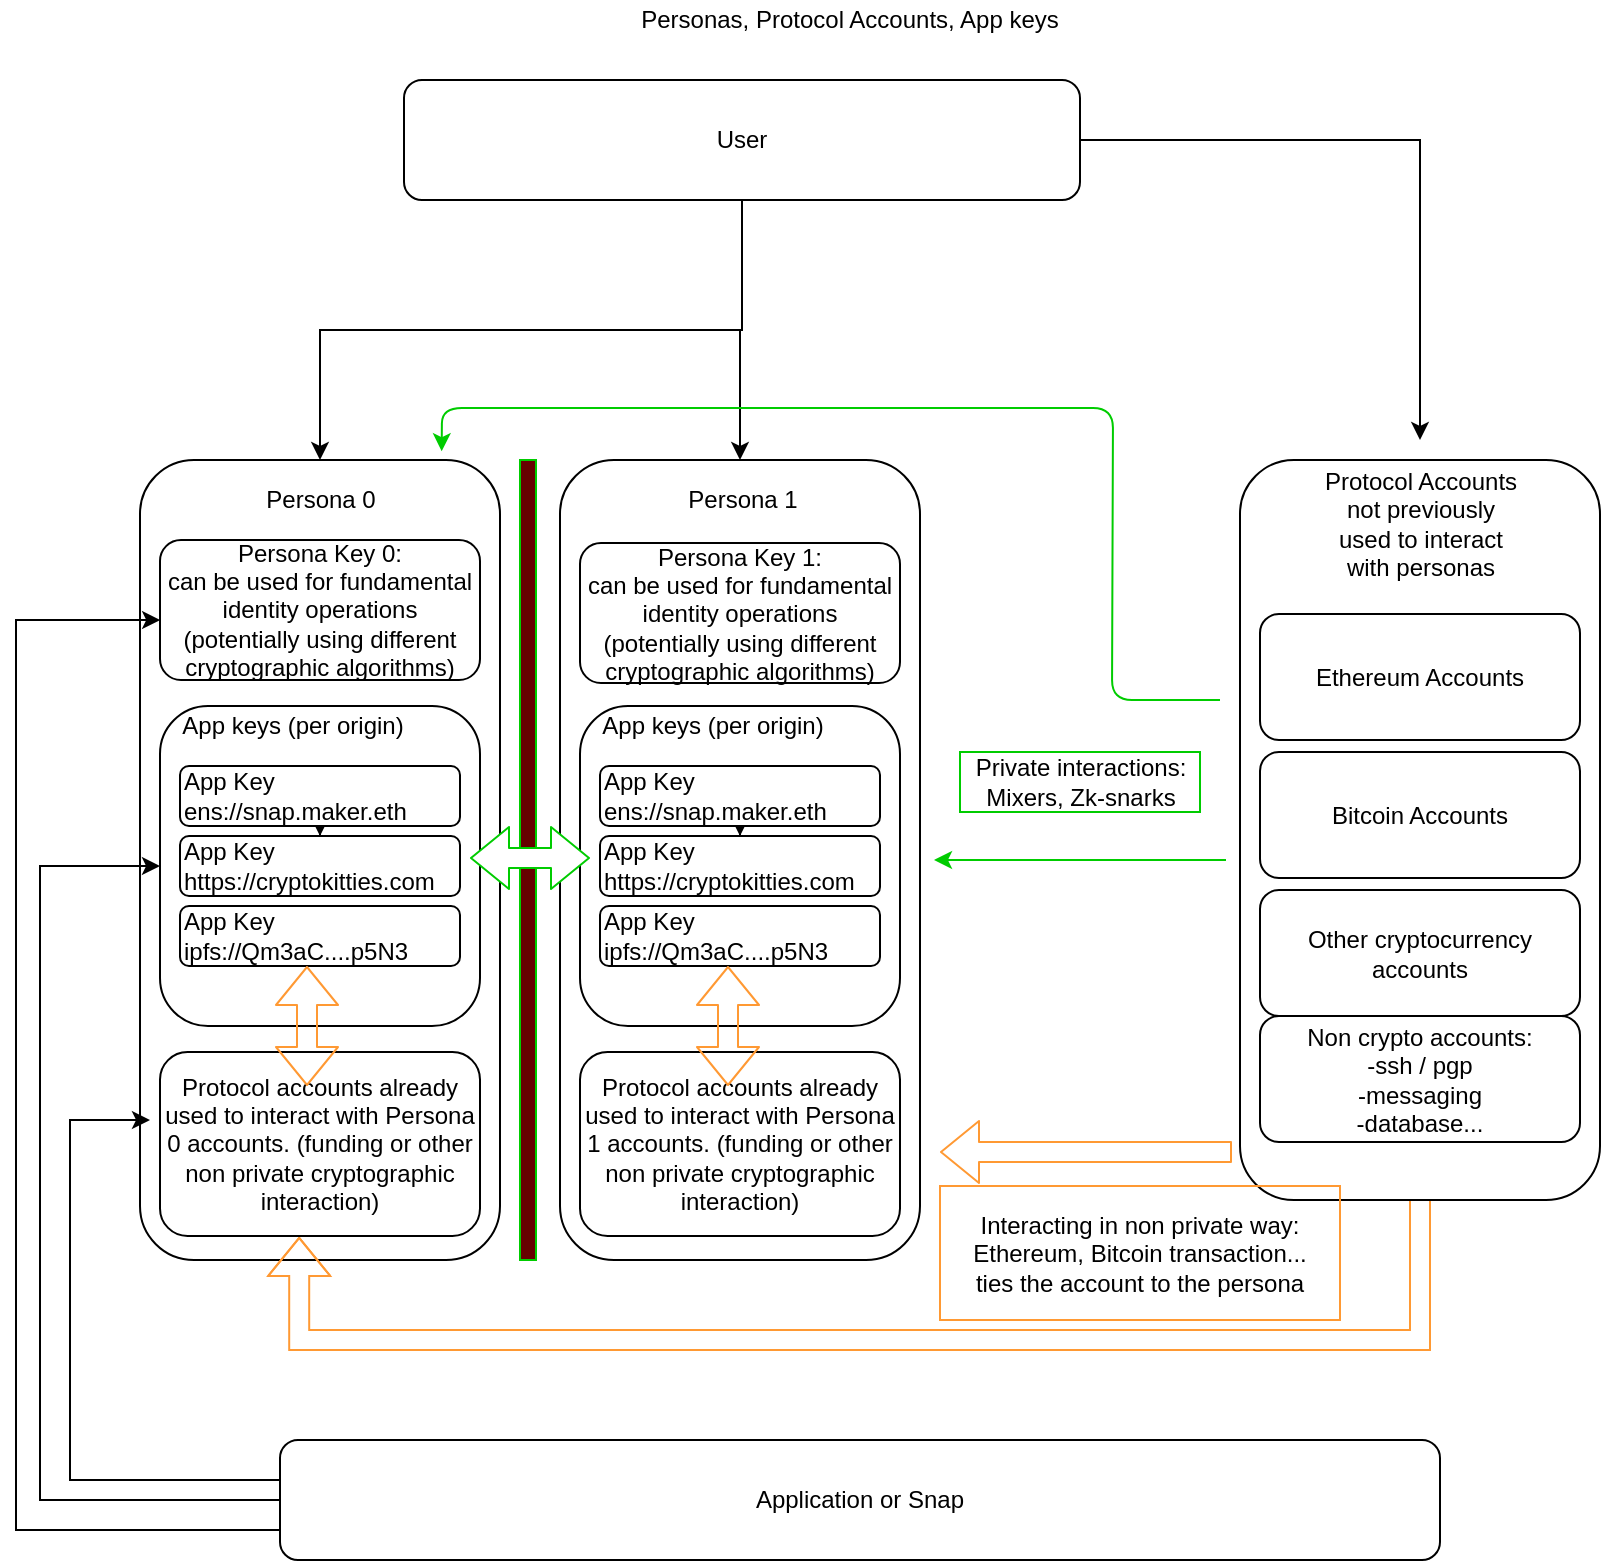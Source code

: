 <mxfile version="12.3.9" type="github" pages="1">
  <diagram id="DJK44X9-KY3EHYHdbx-s" name="Page-1">
    <mxGraphModel dx="837" dy="373" grid="1" gridSize="10" guides="1" tooltips="1" connect="1" arrows="1" fold="1" page="1" pageScale="1" pageWidth="827" pageHeight="1169" math="0" shadow="0">
      <root>
        <mxCell id="0"/>
        <mxCell id="1" parent="0"/>
        <mxCell id="seuzQnp5EJA8UqWP3kgC-20" style="edgeStyle=orthogonalEdgeStyle;rounded=0;orthogonalLoop=1;jettySize=auto;html=1;exitX=0.5;exitY=1;exitDx=0;exitDy=0;entryX=0.5;entryY=0;entryDx=0;entryDy=0;" parent="1" source="seuzQnp5EJA8UqWP3kgC-1" target="seuzQnp5EJA8UqWP3kgC-3" edge="1">
          <mxGeometry relative="1" as="geometry"/>
        </mxCell>
        <mxCell id="seuzQnp5EJA8UqWP3kgC-21" style="edgeStyle=orthogonalEdgeStyle;rounded=0;orthogonalLoop=1;jettySize=auto;html=1;exitX=0.5;exitY=1;exitDx=0;exitDy=0;entryX=0.5;entryY=0;entryDx=0;entryDy=0;" parent="1" source="seuzQnp5EJA8UqWP3kgC-1" target="seuzQnp5EJA8UqWP3kgC-11" edge="1">
          <mxGeometry relative="1" as="geometry"/>
        </mxCell>
        <mxCell id="seuzQnp5EJA8UqWP3kgC-44" style="edgeStyle=orthogonalEdgeStyle;rounded=0;orthogonalLoop=1;jettySize=auto;html=1;" parent="1" source="seuzQnp5EJA8UqWP3kgC-1" edge="1">
          <mxGeometry relative="1" as="geometry">
            <mxPoint x="710" y="230" as="targetPoint"/>
            <Array as="points">
              <mxPoint x="710" y="80"/>
              <mxPoint x="710" y="230"/>
            </Array>
          </mxGeometry>
        </mxCell>
        <mxCell id="seuzQnp5EJA8UqWP3kgC-1" value="User" style="rounded=1;whiteSpace=wrap;html=1;" parent="1" vertex="1">
          <mxGeometry x="202" y="50" width="338" height="60" as="geometry"/>
        </mxCell>
        <mxCell id="seuzQnp5EJA8UqWP3kgC-2" value="Personas, Protocol Accounts, App keys" style="text;html=1;strokeColor=none;fillColor=none;align=center;verticalAlign=middle;whiteSpace=wrap;rounded=0;" parent="1" vertex="1">
          <mxGeometry x="310" y="10" width="230" height="20" as="geometry"/>
        </mxCell>
        <mxCell id="seuzQnp5EJA8UqWP3kgC-3" value="" style="rounded=1;whiteSpace=wrap;html=1;align=left;" parent="1" vertex="1">
          <mxGeometry x="70" y="240" width="180" height="400" as="geometry"/>
        </mxCell>
        <mxCell id="seuzQnp5EJA8UqWP3kgC-60" style="edgeStyle=orthogonalEdgeStyle;rounded=0;orthogonalLoop=1;jettySize=auto;html=1;exitX=0;exitY=0.5;exitDx=0;exitDy=0;strokeColor=#000000;fillColor=#FF9933;" parent="1" source="seuzQnp5EJA8UqWP3kgC-4" edge="1">
          <mxGeometry relative="1" as="geometry">
            <mxPoint x="80" y="443" as="targetPoint"/>
            <Array as="points">
              <mxPoint x="20" y="760"/>
              <mxPoint x="20" y="443"/>
            </Array>
          </mxGeometry>
        </mxCell>
        <mxCell id="seuzQnp5EJA8UqWP3kgC-4" value="Application or Snap" style="rounded=1;whiteSpace=wrap;html=1;" parent="1" vertex="1">
          <mxGeometry x="140" y="730" width="580" height="60" as="geometry"/>
        </mxCell>
        <mxCell id="seuzQnp5EJA8UqWP3kgC-5" value="&lt;div style=&quot;text-align: left&quot;&gt;&lt;br&gt;&lt;/div&gt;" style="rounded=1;whiteSpace=wrap;html=1;" parent="1" vertex="1">
          <mxGeometry x="80" y="363" width="160" height="160" as="geometry"/>
        </mxCell>
        <mxCell id="seuzQnp5EJA8UqWP3kgC-6" value="Persona 0" style="text;html=1;strokeColor=none;fillColor=none;align=center;verticalAlign=middle;whiteSpace=wrap;rounded=0;" parent="1" vertex="1">
          <mxGeometry x="117.5" y="250" width="85" height="20" as="geometry"/>
        </mxCell>
        <mxCell id="seuzQnp5EJA8UqWP3kgC-9" value="" style="edgeStyle=orthogonalEdgeStyle;rounded=0;orthogonalLoop=1;jettySize=auto;html=1;" parent="1" source="seuzQnp5EJA8UqWP3kgC-7" target="seuzQnp5EJA8UqWP3kgC-8" edge="1">
          <mxGeometry relative="1" as="geometry"/>
        </mxCell>
        <mxCell id="seuzQnp5EJA8UqWP3kgC-7" value="&lt;div&gt;&lt;span&gt;App Key&lt;/span&gt;&lt;/div&gt;&lt;div&gt;&lt;span&gt;ens://snap.maker.eth&lt;/span&gt;&lt;/div&gt;" style="rounded=1;whiteSpace=wrap;html=1;align=left;" parent="1" vertex="1">
          <mxGeometry x="90" y="393" width="140" height="30" as="geometry"/>
        </mxCell>
        <mxCell id="seuzQnp5EJA8UqWP3kgC-8" value="&lt;div&gt;&lt;span&gt;App Key&lt;/span&gt;&lt;/div&gt;&lt;div&gt;&lt;span&gt;https://cryptokitties.com&lt;/span&gt;&lt;/div&gt;" style="rounded=1;whiteSpace=wrap;html=1;align=left;" parent="1" vertex="1">
          <mxGeometry x="90" y="428" width="140" height="30" as="geometry"/>
        </mxCell>
        <mxCell id="seuzQnp5EJA8UqWP3kgC-10" value="&lt;div&gt;&lt;span&gt;App Key&lt;/span&gt;&lt;/div&gt;&lt;div&gt;&lt;span&gt;ipfs://Qm3aC....p5N3&lt;/span&gt;&lt;/div&gt;" style="rounded=1;whiteSpace=wrap;html=1;align=left;" parent="1" vertex="1">
          <mxGeometry x="90" y="463" width="140" height="30" as="geometry"/>
        </mxCell>
        <mxCell id="seuzQnp5EJA8UqWP3kgC-11" value="" style="rounded=1;whiteSpace=wrap;html=1;align=left;" parent="1" vertex="1">
          <mxGeometry x="280" y="240" width="180" height="400" as="geometry"/>
        </mxCell>
        <mxCell id="seuzQnp5EJA8UqWP3kgC-12" value="&lt;div style=&quot;text-align: left&quot;&gt;&lt;br&gt;&lt;/div&gt;" style="rounded=1;whiteSpace=wrap;html=1;" parent="1" vertex="1">
          <mxGeometry x="290" y="363" width="160" height="160" as="geometry"/>
        </mxCell>
        <mxCell id="seuzQnp5EJA8UqWP3kgC-13" value="Persona 1" style="text;html=1;strokeColor=none;fillColor=none;align=center;verticalAlign=middle;whiteSpace=wrap;rounded=0;" parent="1" vertex="1">
          <mxGeometry x="329" y="250" width="85" height="20" as="geometry"/>
        </mxCell>
        <mxCell id="seuzQnp5EJA8UqWP3kgC-14" value="" style="edgeStyle=orthogonalEdgeStyle;rounded=0;orthogonalLoop=1;jettySize=auto;html=1;" parent="1" source="seuzQnp5EJA8UqWP3kgC-15" target="seuzQnp5EJA8UqWP3kgC-16" edge="1">
          <mxGeometry relative="1" as="geometry"/>
        </mxCell>
        <mxCell id="seuzQnp5EJA8UqWP3kgC-15" value="&lt;div&gt;&lt;span&gt;App Key&lt;/span&gt;&lt;/div&gt;&lt;div&gt;&lt;span&gt;ens://snap.maker.eth&lt;/span&gt;&lt;/div&gt;" style="rounded=1;whiteSpace=wrap;html=1;align=left;" parent="1" vertex="1">
          <mxGeometry x="300" y="393" width="140" height="30" as="geometry"/>
        </mxCell>
        <mxCell id="seuzQnp5EJA8UqWP3kgC-16" value="&lt;div&gt;&lt;span&gt;App Key&lt;/span&gt;&lt;/div&gt;&lt;div&gt;&lt;span&gt;https://cryptokitties.com&lt;/span&gt;&lt;/div&gt;" style="rounded=1;whiteSpace=wrap;html=1;align=left;" parent="1" vertex="1">
          <mxGeometry x="300" y="428" width="140" height="30" as="geometry"/>
        </mxCell>
        <mxCell id="seuzQnp5EJA8UqWP3kgC-17" value="&lt;div&gt;&lt;span&gt;App Key&lt;/span&gt;&lt;/div&gt;&lt;div&gt;&lt;span&gt;ipfs://Qm3aC....p5N3&lt;/span&gt;&lt;/div&gt;" style="rounded=1;whiteSpace=wrap;html=1;align=left;" parent="1" vertex="1">
          <mxGeometry x="300" y="463" width="140" height="30" as="geometry"/>
        </mxCell>
        <mxCell id="seuzQnp5EJA8UqWP3kgC-22" value="App keys (per origin)" style="text;html=1;strokeColor=none;fillColor=none;align=center;verticalAlign=middle;whiteSpace=wrap;rounded=0;" parent="1" vertex="1">
          <mxGeometry x="90" y="363" width="113" height="20" as="geometry"/>
        </mxCell>
        <mxCell id="seuzQnp5EJA8UqWP3kgC-23" value="App keys (per origin)" style="text;html=1;strokeColor=none;fillColor=none;align=center;verticalAlign=middle;whiteSpace=wrap;rounded=0;" parent="1" vertex="1">
          <mxGeometry x="300" y="363" width="113" height="20" as="geometry"/>
        </mxCell>
        <mxCell id="seuzQnp5EJA8UqWP3kgC-38" style="edgeStyle=orthogonalEdgeStyle;rounded=0;orthogonalLoop=1;jettySize=auto;html=1;entryX=0.435;entryY=1.005;entryDx=0;entryDy=0;entryPerimeter=0;exitX=0.5;exitY=1;exitDx=0;exitDy=0;strokeColor=#FF9933;shape=flexArrow;" parent="1" source="seuzQnp5EJA8UqWP3kgC-29" target="seuzQnp5EJA8UqWP3kgC-33" edge="1">
          <mxGeometry relative="1" as="geometry">
            <mxPoint x="110" y="690" as="targetPoint"/>
            <Array as="points">
              <mxPoint x="710" y="680"/>
              <mxPoint x="149" y="680"/>
            </Array>
          </mxGeometry>
        </mxCell>
        <mxCell id="seuzQnp5EJA8UqWP3kgC-24" value="" style="rounded=1;whiteSpace=wrap;html=1;align=left;" parent="1" vertex="1">
          <mxGeometry x="620" y="240" width="180" height="370" as="geometry"/>
        </mxCell>
        <mxCell id="seuzQnp5EJA8UqWP3kgC-25" value="Protocol Accounts&lt;br&gt;not previously used to interact with personas" style="text;html=1;strokeColor=none;fillColor=none;align=center;verticalAlign=middle;whiteSpace=wrap;rounded=0;" parent="1" vertex="1">
          <mxGeometry x="658.5" y="261.5" width="103" height="20" as="geometry"/>
        </mxCell>
        <mxCell id="seuzQnp5EJA8UqWP3kgC-26" value="&lt;div style=&quot;text-align: left&quot;&gt;Ethereum Accounts&lt;/div&gt;" style="rounded=1;whiteSpace=wrap;html=1;" parent="1" vertex="1">
          <mxGeometry x="630" y="317" width="160" height="63" as="geometry"/>
        </mxCell>
        <mxCell id="seuzQnp5EJA8UqWP3kgC-27" value="&lt;div style=&quot;text-align: left&quot;&gt;Bitcoin Accounts&lt;/div&gt;" style="rounded=1;whiteSpace=wrap;html=1;" parent="1" vertex="1">
          <mxGeometry x="630" y="386" width="160" height="63" as="geometry"/>
        </mxCell>
        <mxCell id="seuzQnp5EJA8UqWP3kgC-28" value="&lt;div&gt;Other cryptocurrency accounts&lt;/div&gt;" style="rounded=1;whiteSpace=wrap;html=1;align=center;" parent="1" vertex="1">
          <mxGeometry x="630" y="455" width="160" height="63" as="geometry"/>
        </mxCell>
        <mxCell id="seuzQnp5EJA8UqWP3kgC-29" value="&lt;div&gt;Non crypto accounts:&lt;/div&gt;&lt;div&gt;-ssh / pgp&lt;/div&gt;&lt;div&gt;-messaging&lt;/div&gt;&lt;div&gt;-database...&lt;/div&gt;" style="rounded=1;whiteSpace=wrap;html=1;align=center;" parent="1" vertex="1">
          <mxGeometry x="630" y="518" width="160" height="63" as="geometry"/>
        </mxCell>
        <mxCell id="seuzQnp5EJA8UqWP3kgC-33" value="&lt;div&gt;Protocol accounts already used to interact with Persona 0 accounts. (funding or other non private cryptographic interaction)&lt;/div&gt;" style="rounded=1;whiteSpace=wrap;html=1;align=center;" parent="1" vertex="1">
          <mxGeometry x="80" y="536" width="160" height="92" as="geometry"/>
        </mxCell>
        <mxCell id="seuzQnp5EJA8UqWP3kgC-40" value="&lt;div&gt;Persona Key 0:&lt;/div&gt;&lt;div&gt;can be used for fundamental identity operations (potentially using different cryptographic algorithms)&lt;/div&gt;" style="rounded=1;whiteSpace=wrap;html=1;align=center;" parent="1" vertex="1">
          <mxGeometry x="80" y="280" width="160" height="70" as="geometry"/>
        </mxCell>
        <mxCell id="seuzQnp5EJA8UqWP3kgC-45" value="&lt;div&gt;Persona Key 1:&lt;/div&gt;&lt;div&gt;can be used for fundamental identity operations&lt;/div&gt;&lt;div&gt;(potentially using different cryptographic algorithms)&lt;br&gt;&lt;/div&gt;" style="rounded=1;whiteSpace=wrap;html=1;align=center;" parent="1" vertex="1">
          <mxGeometry x="290" y="281.5" width="160" height="70" as="geometry"/>
        </mxCell>
        <mxCell id="seuzQnp5EJA8UqWP3kgC-47" value="&lt;div&gt;Protocol accounts already used to interact with Persona 1 accounts. (funding or other non private cryptographic interaction)&lt;/div&gt;" style="rounded=1;whiteSpace=wrap;html=1;align=center;" parent="1" vertex="1">
          <mxGeometry x="290" y="536" width="160" height="92" as="geometry"/>
        </mxCell>
        <mxCell id="seuzQnp5EJA8UqWP3kgC-50" value="Interacting in non private way:&lt;br&gt;Ethereum, Bitcoin transaction...&lt;br&gt;ties the account to the persona" style="text;html=1;strokeColor=#FF9933;fillColor=none;align=center;verticalAlign=middle;whiteSpace=wrap;rounded=0;direction=south;" parent="1" vertex="1">
          <mxGeometry x="470" y="603" width="200" height="67" as="geometry"/>
        </mxCell>
        <mxCell id="seuzQnp5EJA8UqWP3kgC-52" value="" style="endArrow=classic;html=1;strokeColor=#FF9933;shape=flexArrow;" parent="1" edge="1">
          <mxGeometry width="50" height="50" relative="1" as="geometry">
            <mxPoint x="616" y="586" as="sourcePoint"/>
            <mxPoint x="470" y="586" as="targetPoint"/>
          </mxGeometry>
        </mxCell>
        <mxCell id="seuzQnp5EJA8UqWP3kgC-54" value="" style="endArrow=classic;html=1;strokeColor=#00CC00;" parent="1" edge="1">
          <mxGeometry width="50" height="50" relative="1" as="geometry">
            <mxPoint x="613" y="440" as="sourcePoint"/>
            <mxPoint x="467" y="440" as="targetPoint"/>
          </mxGeometry>
        </mxCell>
        <mxCell id="seuzQnp5EJA8UqWP3kgC-55" value="Private interactions:&lt;br&gt;Mixers, Zk-snarks" style="text;html=1;align=center;verticalAlign=middle;resizable=0;points=[];;autosize=1;strokeColor=#00CC00;" parent="1" vertex="1">
          <mxGeometry x="480" y="386" width="120" height="30" as="geometry"/>
        </mxCell>
        <mxCell id="seuzQnp5EJA8UqWP3kgC-57" value="" style="endArrow=classic;html=1;strokeColor=#00CC00;entryX=0.838;entryY=-0.011;entryDx=0;entryDy=0;entryPerimeter=0;" parent="1" target="seuzQnp5EJA8UqWP3kgC-3" edge="1">
          <mxGeometry width="50" height="50" relative="1" as="geometry">
            <mxPoint x="610" y="360" as="sourcePoint"/>
            <mxPoint x="183.5" y="214" as="targetPoint"/>
            <Array as="points">
              <mxPoint x="556" y="360"/>
              <mxPoint x="556.5" y="214"/>
              <mxPoint x="221" y="214"/>
            </Array>
          </mxGeometry>
        </mxCell>
        <mxCell id="seuzQnp5EJA8UqWP3kgC-61" value="" style="rounded=0;whiteSpace=wrap;html=1;strokeColor=#00CC00;fillColor=#660000;" parent="1" vertex="1">
          <mxGeometry x="260" y="240" width="8" height="400" as="geometry"/>
        </mxCell>
        <mxCell id="seuzQnp5EJA8UqWP3kgC-68" value="" style="shape=flexArrow;endArrow=classic;startArrow=classic;html=1;strokeColor=#00CC00;fillColor=#FFFFFF;" parent="1" edge="1">
          <mxGeometry width="50" height="50" relative="1" as="geometry">
            <mxPoint x="235" y="439" as="sourcePoint"/>
            <mxPoint x="295" y="439" as="targetPoint"/>
          </mxGeometry>
        </mxCell>
        <mxCell id="BkmEYg5Jo84UTognSoJv-1" value="" style="shape=flexArrow;endArrow=classic;startArrow=classic;html=1;strokeColor=#FF9933;" edge="1" parent="1">
          <mxGeometry width="50" height="50" relative="1" as="geometry">
            <mxPoint x="153.5" y="553" as="sourcePoint"/>
            <mxPoint x="153.5" y="493" as="targetPoint"/>
          </mxGeometry>
        </mxCell>
        <mxCell id="BkmEYg5Jo84UTognSoJv-3" value="" style="shape=flexArrow;endArrow=classic;startArrow=classic;html=1;strokeColor=#FF9933;" edge="1" parent="1">
          <mxGeometry width="50" height="50" relative="1" as="geometry">
            <mxPoint x="364" y="553" as="sourcePoint"/>
            <mxPoint x="364" y="493" as="targetPoint"/>
          </mxGeometry>
        </mxCell>
        <mxCell id="BkmEYg5Jo84UTognSoJv-5" style="edgeStyle=orthogonalEdgeStyle;rounded=0;orthogonalLoop=1;jettySize=auto;html=1;strokeColor=#000000;fillColor=#FF9933;" edge="1" parent="1">
          <mxGeometry relative="1" as="geometry">
            <mxPoint x="75" y="570" as="targetPoint"/>
            <Array as="points">
              <mxPoint x="35" y="750"/>
              <mxPoint x="35" y="570"/>
            </Array>
            <mxPoint x="140" y="750" as="sourcePoint"/>
          </mxGeometry>
        </mxCell>
        <mxCell id="BkmEYg5Jo84UTognSoJv-6" style="edgeStyle=orthogonalEdgeStyle;rounded=0;orthogonalLoop=1;jettySize=auto;html=1;exitX=0;exitY=0.75;exitDx=0;exitDy=0;strokeColor=#000000;fillColor=#FF9933;entryX=0.056;entryY=0.2;entryDx=0;entryDy=0;entryPerimeter=0;" edge="1" parent="1" source="seuzQnp5EJA8UqWP3kgC-4" target="seuzQnp5EJA8UqWP3kgC-3">
          <mxGeometry relative="1" as="geometry">
            <mxPoint x="57.714" y="457.714" as="targetPoint"/>
            <Array as="points">
              <mxPoint x="8" y="775"/>
              <mxPoint x="8" y="320"/>
            </Array>
            <mxPoint x="117.714" y="774.857" as="sourcePoint"/>
          </mxGeometry>
        </mxCell>
      </root>
    </mxGraphModel>
  </diagram>
</mxfile>
